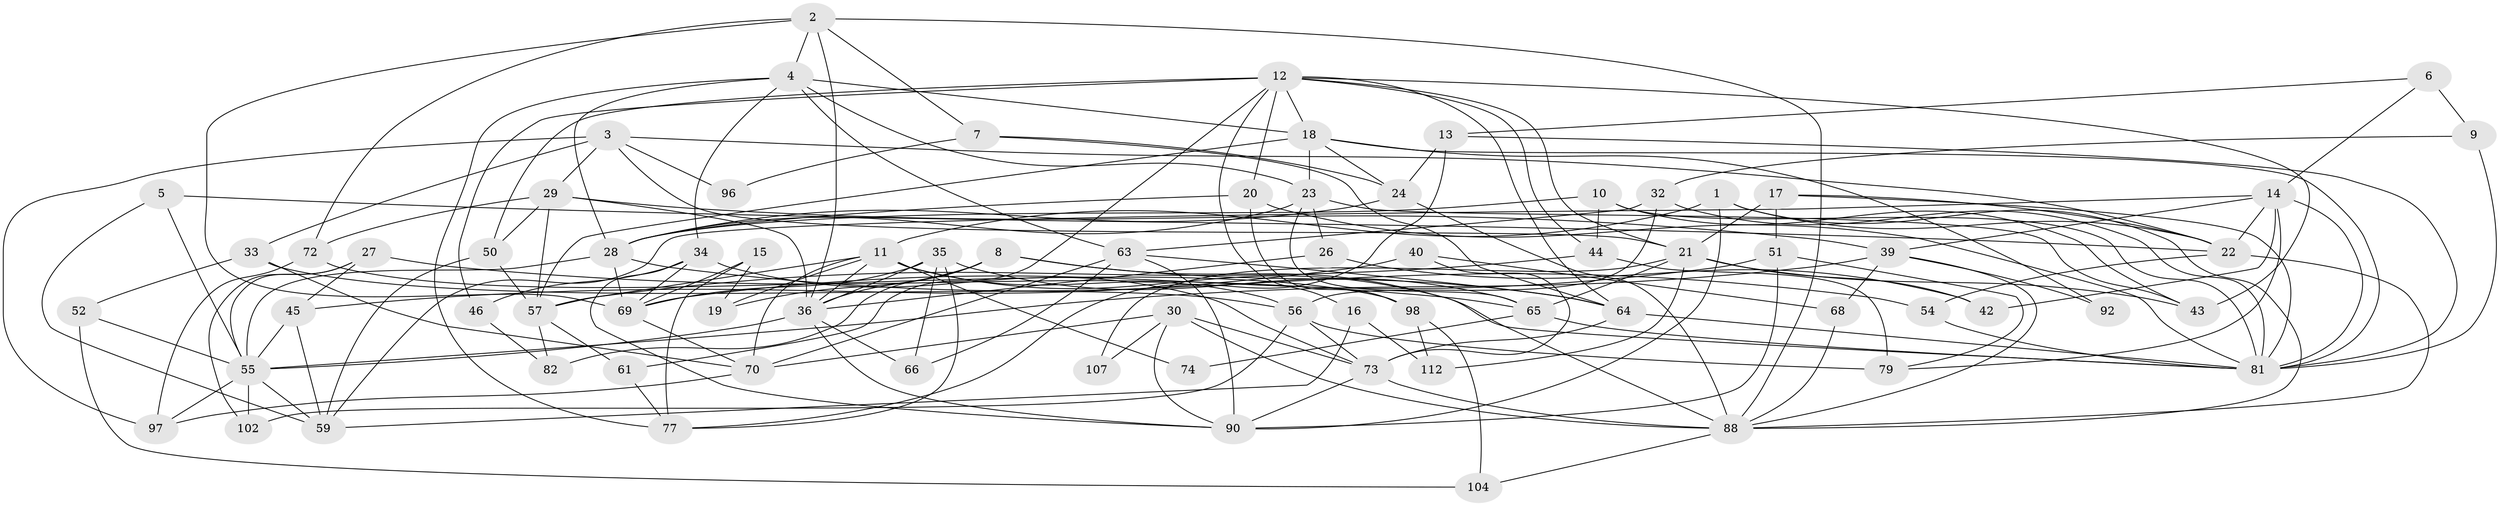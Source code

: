 // Generated by graph-tools (version 1.1) at 2025/52/02/27/25 19:52:04]
// undirected, 74 vertices, 182 edges
graph export_dot {
graph [start="1"]
  node [color=gray90,style=filled];
  1 [super="+31"];
  2 [super="+25"];
  3 [super="+37"];
  4 [super="+47"];
  5 [super="+38"];
  6;
  7;
  8 [super="+95"];
  9;
  10;
  11 [super="+48"];
  12 [super="+83"];
  13;
  14 [super="+71"];
  15;
  16;
  17;
  18 [super="+78"];
  19;
  20 [super="+62"];
  21 [super="+53"];
  22 [super="+41"];
  23 [super="+86"];
  24;
  26;
  27 [super="+109"];
  28 [super="+103"];
  29;
  30 [super="+99"];
  32 [super="+49"];
  33;
  34 [super="+105"];
  35 [super="+80"];
  36 [super="+108"];
  39 [super="+91"];
  40;
  42;
  43 [super="+87"];
  44 [super="+58"];
  45;
  46;
  50 [super="+60"];
  51;
  52;
  54 [super="+106"];
  55 [super="+111"];
  56 [super="+110"];
  57;
  59;
  61 [super="+76"];
  63 [super="+84"];
  64 [super="+67"];
  65 [super="+94"];
  66;
  68;
  69 [super="+75"];
  70;
  72 [super="+114"];
  73 [super="+85"];
  74;
  77 [super="+113"];
  79;
  81 [super="+101"];
  82 [super="+89"];
  88 [super="+93"];
  90 [super="+100"];
  92;
  96;
  97;
  98 [super="+115"];
  102;
  104;
  107;
  112;
  1 -- 90;
  1 -- 22;
  1 -- 11;
  1 -- 88;
  2 -- 4;
  2 -- 7;
  2 -- 36;
  2 -- 72;
  2 -- 88;
  2 -- 69;
  3 -- 21;
  3 -- 29;
  3 -- 33;
  3 -- 96;
  3 -- 22;
  3 -- 97;
  4 -- 63;
  4 -- 77;
  4 -- 23;
  4 -- 28;
  4 -- 18;
  4 -- 34;
  5 -- 22;
  5 -- 59;
  5 -- 55;
  6 -- 9;
  6 -- 13;
  6 -- 14;
  7 -- 24;
  7 -- 64;
  7 -- 96;
  8 -- 88;
  8 -- 82 [weight=2];
  8 -- 64;
  8 -- 19;
  8 -- 36;
  9 -- 81;
  9 -- 32;
  10 -- 28;
  10 -- 43;
  10 -- 81;
  10 -- 44;
  11 -- 74;
  11 -- 36;
  11 -- 70;
  11 -- 81;
  11 -- 19;
  11 -- 57;
  11 -- 56;
  12 -- 21;
  12 -- 16;
  12 -- 64;
  12 -- 50;
  12 -- 20;
  12 -- 46;
  12 -- 44;
  12 -- 18;
  12 -- 43;
  12 -- 61;
  13 -- 24;
  13 -- 81;
  13 -- 77;
  14 -- 42;
  14 -- 59;
  14 -- 79;
  14 -- 81;
  14 -- 39;
  14 -- 22;
  15 -- 19;
  15 -- 77;
  15 -- 69;
  16 -- 59;
  16 -- 112;
  17 -- 51;
  17 -- 81;
  17 -- 22;
  17 -- 21;
  18 -- 57;
  18 -- 81;
  18 -- 23;
  18 -- 24;
  18 -- 92;
  20 -- 28;
  20 -- 81;
  20 -- 98;
  21 -- 112;
  21 -- 65;
  21 -- 42;
  21 -- 107;
  21 -- 43;
  22 -- 88;
  22 -- 54;
  23 -- 43;
  23 -- 26;
  23 -- 65 [weight=2];
  23 -- 28;
  24 -- 88;
  24 -- 28;
  26 -- 42;
  26 -- 36 [weight=2];
  27 -- 45;
  27 -- 65;
  27 -- 102;
  27 -- 55;
  28 -- 54;
  28 -- 55;
  28 -- 69;
  29 -- 57;
  29 -- 36;
  29 -- 39;
  29 -- 50;
  29 -- 72;
  30 -- 73;
  30 -- 70;
  30 -- 88;
  30 -- 107;
  30 -- 90;
  32 -- 63;
  32 -- 81;
  32 -- 56;
  33 -- 70;
  33 -- 52;
  33 -- 56;
  34 -- 73;
  34 -- 69;
  34 -- 90;
  34 -- 46;
  35 -- 66;
  35 -- 65;
  35 -- 36;
  35 -- 77;
  35 -- 69;
  36 -- 55;
  36 -- 90;
  36 -- 66;
  39 -- 68;
  39 -- 55;
  39 -- 92;
  39 -- 88;
  40 -- 73;
  40 -- 45;
  40 -- 68;
  44 -- 57;
  44 -- 79;
  45 -- 59;
  45 -- 55;
  46 -- 82;
  50 -- 57;
  50 -- 59;
  51 -- 69;
  51 -- 90;
  51 -- 79;
  52 -- 55;
  52 -- 104;
  54 -- 81;
  55 -- 59;
  55 -- 97;
  55 -- 102;
  56 -- 79;
  56 -- 102;
  56 -- 73;
  57 -- 61;
  57 -- 82;
  61 -- 77;
  63 -- 66;
  63 -- 70;
  63 -- 64;
  63 -- 90;
  64 -- 73;
  64 -- 81;
  65 -- 74 [weight=2];
  65 -- 81;
  68 -- 88;
  69 -- 70;
  70 -- 97;
  72 -- 97;
  72 -- 98;
  73 -- 88;
  73 -- 90;
  88 -- 104;
  98 -- 104;
  98 -- 112;
}

